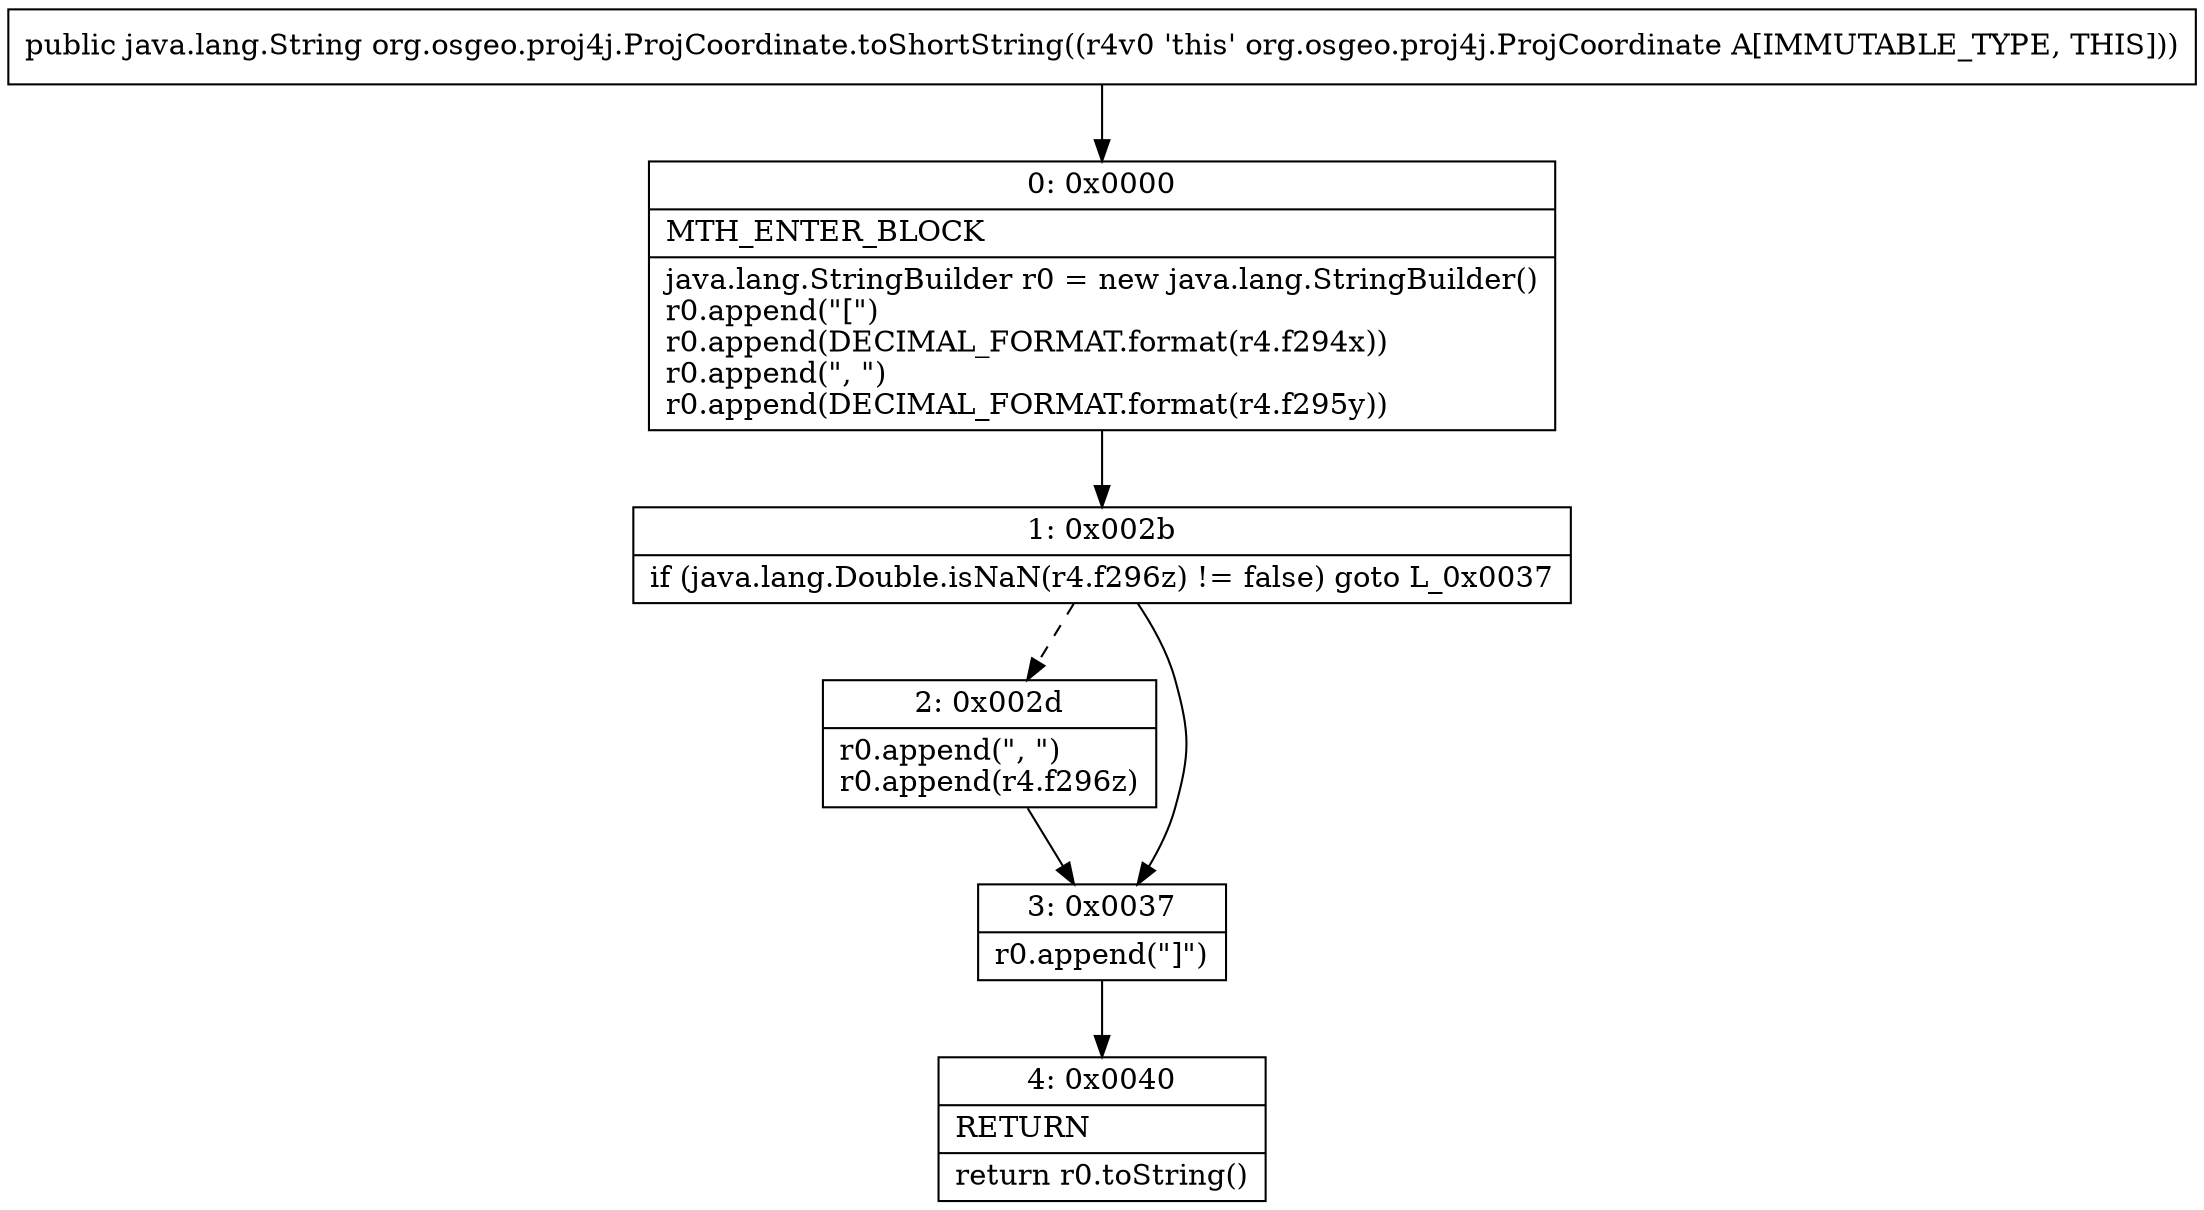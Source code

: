 digraph "CFG fororg.osgeo.proj4j.ProjCoordinate.toShortString()Ljava\/lang\/String;" {
Node_0 [shape=record,label="{0\:\ 0x0000|MTH_ENTER_BLOCK\l|java.lang.StringBuilder r0 = new java.lang.StringBuilder()\lr0.append(\"[\")\lr0.append(DECIMAL_FORMAT.format(r4.f294x))\lr0.append(\", \")\lr0.append(DECIMAL_FORMAT.format(r4.f295y))\l}"];
Node_1 [shape=record,label="{1\:\ 0x002b|if (java.lang.Double.isNaN(r4.f296z) != false) goto L_0x0037\l}"];
Node_2 [shape=record,label="{2\:\ 0x002d|r0.append(\", \")\lr0.append(r4.f296z)\l}"];
Node_3 [shape=record,label="{3\:\ 0x0037|r0.append(\"]\")\l}"];
Node_4 [shape=record,label="{4\:\ 0x0040|RETURN\l|return r0.toString()\l}"];
MethodNode[shape=record,label="{public java.lang.String org.osgeo.proj4j.ProjCoordinate.toShortString((r4v0 'this' org.osgeo.proj4j.ProjCoordinate A[IMMUTABLE_TYPE, THIS])) }"];
MethodNode -> Node_0;
Node_0 -> Node_1;
Node_1 -> Node_2[style=dashed];
Node_1 -> Node_3;
Node_2 -> Node_3;
Node_3 -> Node_4;
}

